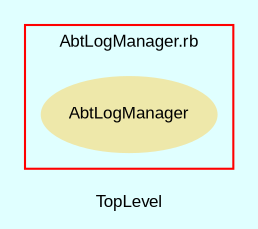 digraph TopLevel {
    compound = true
    bgcolor = lightcyan1
    fontname = Arial
    fontsize = 8
    label = "TopLevel"
    node [
        fontname = Arial,
        fontsize = 8,
        color = black
    ]

    subgraph cluster_3 {
        fontname = Arial
        color = red
        label = "AbtLogManager.rb"
        AbtLogManager [
            fontcolor = black,
            URL = "classes/AbtLogManager.html",
            shape = ellipse,
            color = palegoldenrod,
            style = filled,
            label = "AbtLogManager"
        ]

    }

}

